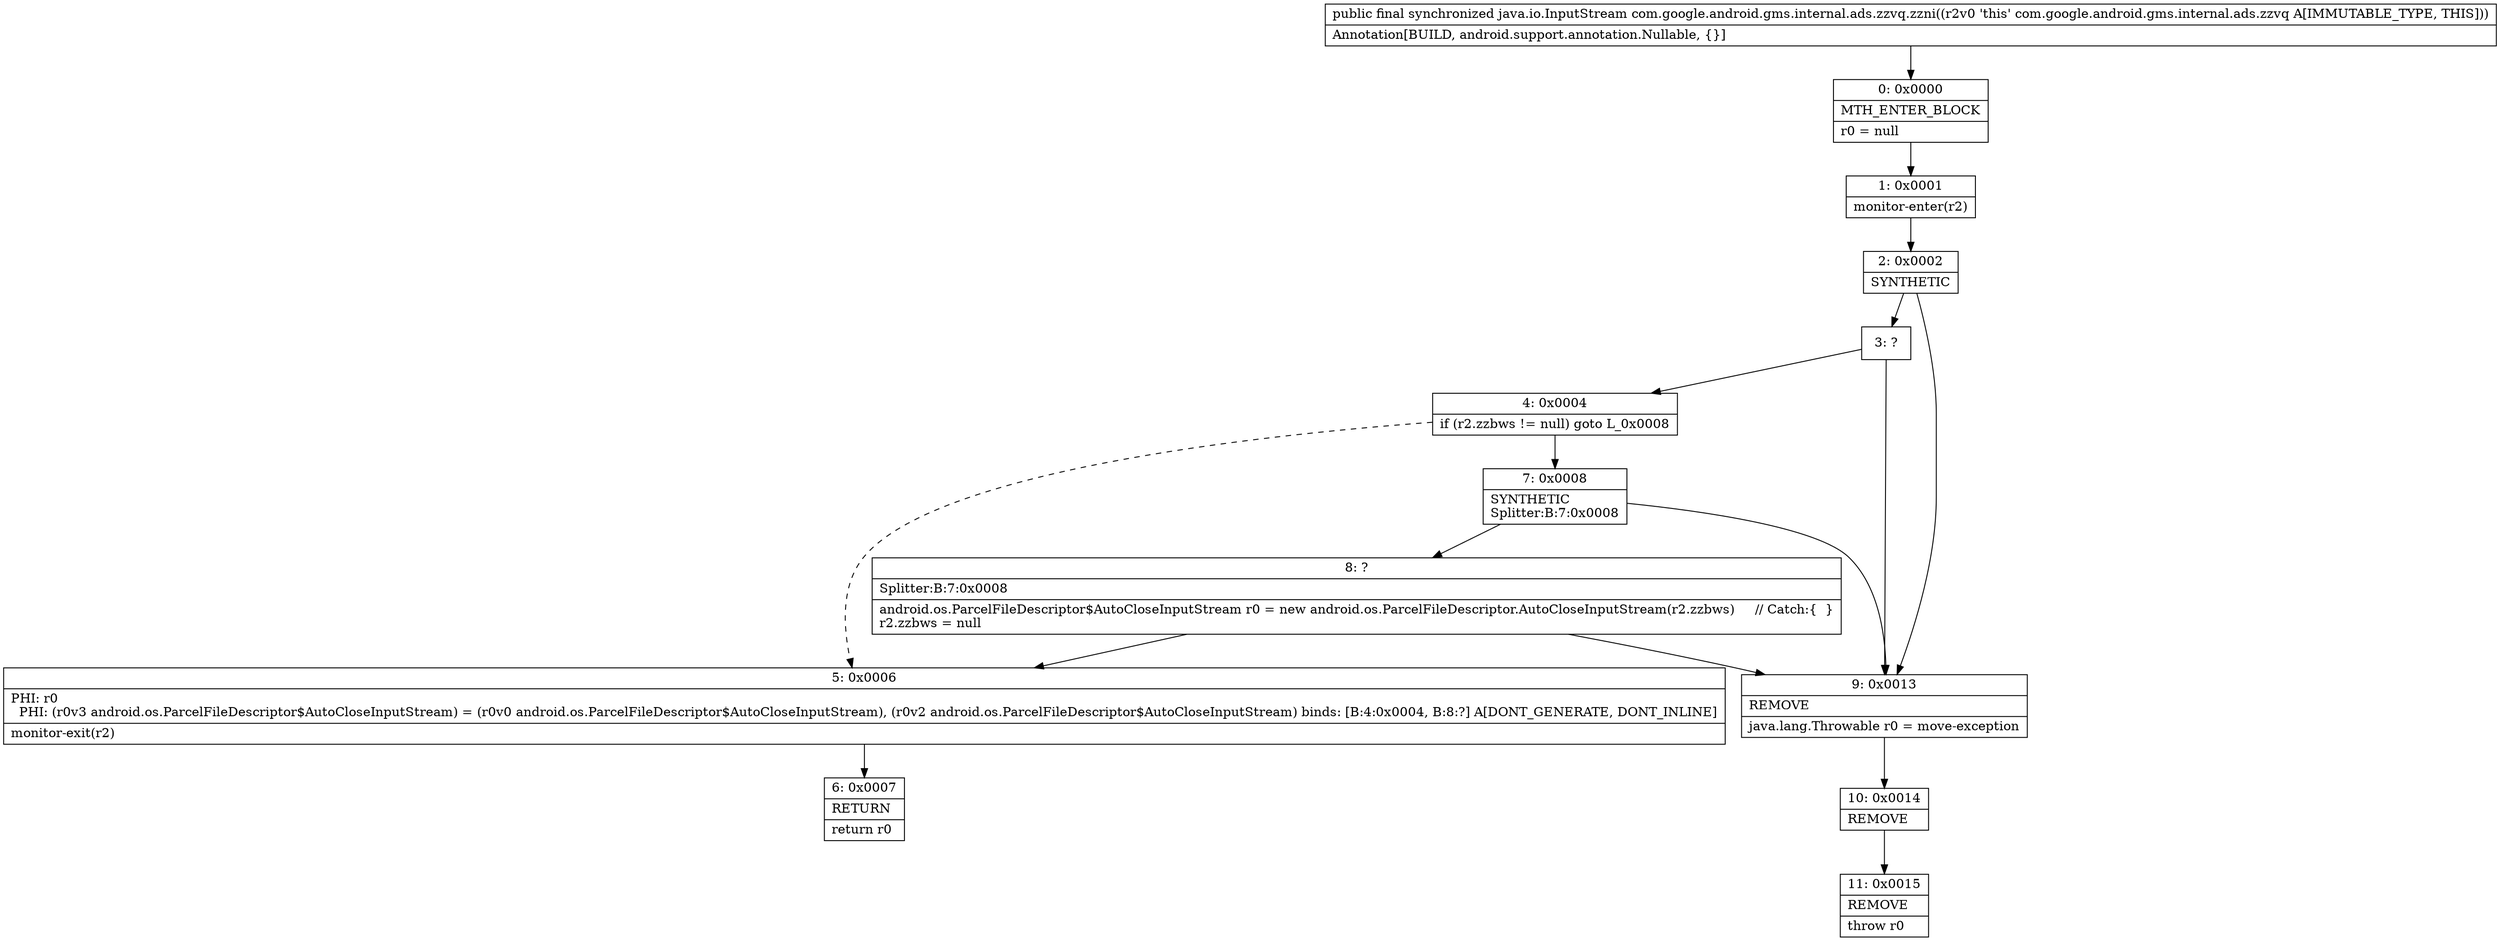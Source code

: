 digraph "CFG forcom.google.android.gms.internal.ads.zzvq.zzni()Ljava\/io\/InputStream;" {
Node_0 [shape=record,label="{0\:\ 0x0000|MTH_ENTER_BLOCK\l|r0 = null\l}"];
Node_1 [shape=record,label="{1\:\ 0x0001|monitor\-enter(r2)\l}"];
Node_2 [shape=record,label="{2\:\ 0x0002|SYNTHETIC\l}"];
Node_3 [shape=record,label="{3\:\ ?}"];
Node_4 [shape=record,label="{4\:\ 0x0004|if (r2.zzbws != null) goto L_0x0008\l}"];
Node_5 [shape=record,label="{5\:\ 0x0006|PHI: r0 \l  PHI: (r0v3 android.os.ParcelFileDescriptor$AutoCloseInputStream) = (r0v0 android.os.ParcelFileDescriptor$AutoCloseInputStream), (r0v2 android.os.ParcelFileDescriptor$AutoCloseInputStream) binds: [B:4:0x0004, B:8:?] A[DONT_GENERATE, DONT_INLINE]\l|monitor\-exit(r2)\l}"];
Node_6 [shape=record,label="{6\:\ 0x0007|RETURN\l|return r0\l}"];
Node_7 [shape=record,label="{7\:\ 0x0008|SYNTHETIC\lSplitter:B:7:0x0008\l}"];
Node_8 [shape=record,label="{8\:\ ?|Splitter:B:7:0x0008\l|android.os.ParcelFileDescriptor$AutoCloseInputStream r0 = new android.os.ParcelFileDescriptor.AutoCloseInputStream(r2.zzbws)     \/\/ Catch:\{  \}\lr2.zzbws = null\l}"];
Node_9 [shape=record,label="{9\:\ 0x0013|REMOVE\l|java.lang.Throwable r0 = move\-exception\l}"];
Node_10 [shape=record,label="{10\:\ 0x0014|REMOVE\l}"];
Node_11 [shape=record,label="{11\:\ 0x0015|REMOVE\l|throw r0\l}"];
MethodNode[shape=record,label="{public final synchronized java.io.InputStream com.google.android.gms.internal.ads.zzvq.zzni((r2v0 'this' com.google.android.gms.internal.ads.zzvq A[IMMUTABLE_TYPE, THIS]))  | Annotation[BUILD, android.support.annotation.Nullable, \{\}]\l}"];
MethodNode -> Node_0;
Node_0 -> Node_1;
Node_1 -> Node_2;
Node_2 -> Node_3;
Node_2 -> Node_9;
Node_3 -> Node_4;
Node_3 -> Node_9;
Node_4 -> Node_5[style=dashed];
Node_4 -> Node_7;
Node_5 -> Node_6;
Node_7 -> Node_8;
Node_7 -> Node_9;
Node_8 -> Node_9;
Node_8 -> Node_5;
Node_9 -> Node_10;
Node_10 -> Node_11;
}

